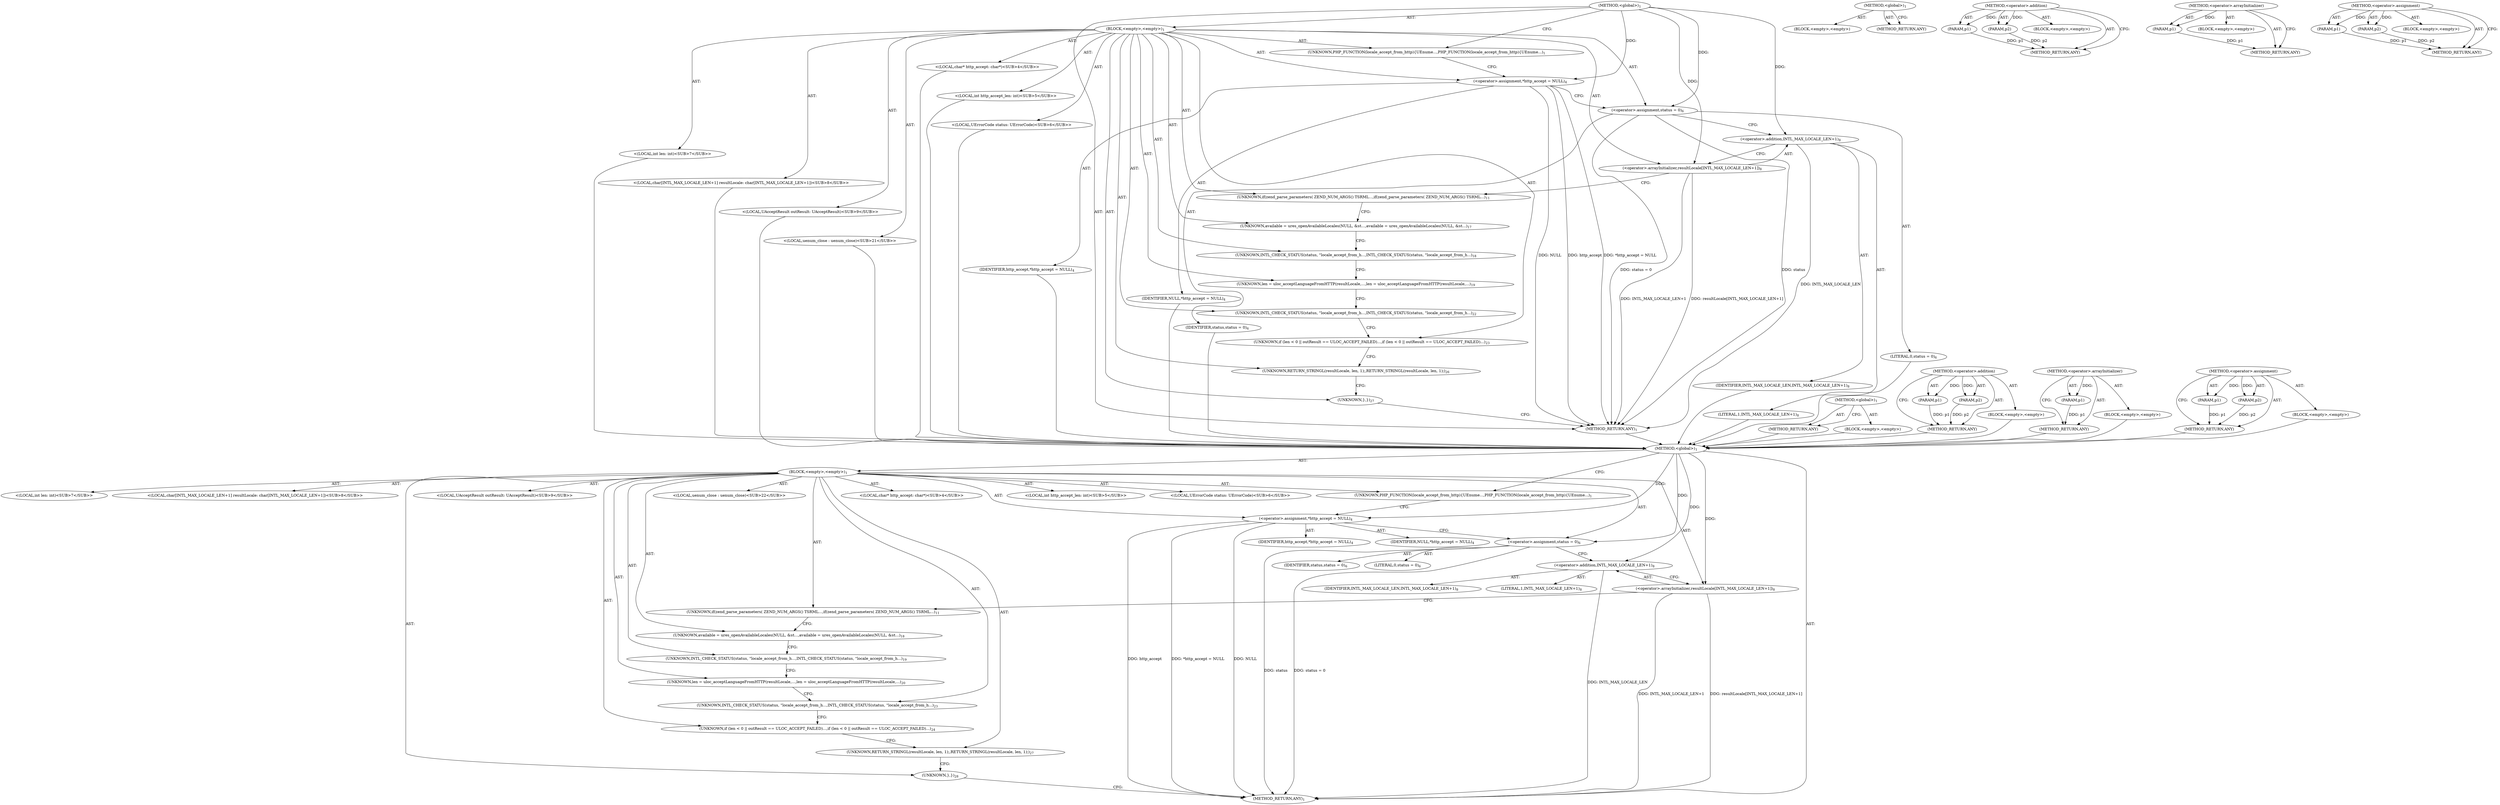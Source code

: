 digraph "&lt;operator&gt;.assignment" {
vulnerable_6 [label=<(METHOD,&lt;global&gt;)<SUB>1</SUB>>];
vulnerable_7 [label=<(BLOCK,&lt;empty&gt;,&lt;empty&gt;)<SUB>1</SUB>>];
vulnerable_8 [label=<(UNKNOWN,PHP_FUNCTION(locale_accept_from_http)
{
	UEnume...,PHP_FUNCTION(locale_accept_from_http)
{
	UEnume...)<SUB>1</SUB>>];
vulnerable_9 [label="<(LOCAL,char* http_accept: char*)<SUB>4</SUB>>"];
vulnerable_10 [label=<(&lt;operator&gt;.assignment,*http_accept = NULL)<SUB>4</SUB>>];
vulnerable_11 [label=<(IDENTIFIER,http_accept,*http_accept = NULL)<SUB>4</SUB>>];
vulnerable_12 [label=<(IDENTIFIER,NULL,*http_accept = NULL)<SUB>4</SUB>>];
vulnerable_13 [label="<(LOCAL,int http_accept_len: int)<SUB>5</SUB>>"];
vulnerable_14 [label="<(LOCAL,UErrorCode status: UErrorCode)<SUB>6</SUB>>"];
vulnerable_15 [label=<(&lt;operator&gt;.assignment,status = 0)<SUB>6</SUB>>];
vulnerable_16 [label=<(IDENTIFIER,status,status = 0)<SUB>6</SUB>>];
vulnerable_17 [label=<(LITERAL,0,status = 0)<SUB>6</SUB>>];
vulnerable_18 [label="<(LOCAL,int len: int)<SUB>7</SUB>>"];
vulnerable_19 [label="<(LOCAL,char[INTL_MAX_LOCALE_LEN+1] resultLocale: char[INTL_MAX_LOCALE_LEN+1])<SUB>8</SUB>>"];
vulnerable_20 [label=<(&lt;operator&gt;.arrayInitializer,resultLocale[INTL_MAX_LOCALE_LEN+1])<SUB>8</SUB>>];
vulnerable_21 [label=<(&lt;operator&gt;.addition,INTL_MAX_LOCALE_LEN+1)<SUB>8</SUB>>];
vulnerable_22 [label=<(IDENTIFIER,INTL_MAX_LOCALE_LEN,INTL_MAX_LOCALE_LEN+1)<SUB>8</SUB>>];
vulnerable_23 [label=<(LITERAL,1,INTL_MAX_LOCALE_LEN+1)<SUB>8</SUB>>];
vulnerable_24 [label="<(LOCAL,UAcceptResult outResult: UAcceptResult)<SUB>9</SUB>>"];
vulnerable_25 [label=<(UNKNOWN,if(zend_parse_parameters( ZEND_NUM_ARGS() TSRML...,if(zend_parse_parameters( ZEND_NUM_ARGS() TSRML...)<SUB>11</SUB>>];
vulnerable_26 [label=<(UNKNOWN,available = ures_openAvailableLocales(NULL, &amp;st...,available = ures_openAvailableLocales(NULL, &amp;st...)<SUB>17</SUB>>];
vulnerable_27 [label=<(UNKNOWN,INTL_CHECK_STATUS(status, &quot;locale_accept_from_h...,INTL_CHECK_STATUS(status, &quot;locale_accept_from_h...)<SUB>18</SUB>>];
vulnerable_28 [label=<(UNKNOWN,len = uloc_acceptLanguageFromHTTP(resultLocale,...,len = uloc_acceptLanguageFromHTTP(resultLocale,...)<SUB>19</SUB>>];
vulnerable_29 [label="<(LOCAL,uenum_close : uenum_close)<SUB>21</SUB>>"];
vulnerable_30 [label=<(UNKNOWN,INTL_CHECK_STATUS(status, &quot;locale_accept_from_h...,INTL_CHECK_STATUS(status, &quot;locale_accept_from_h...)<SUB>22</SUB>>];
vulnerable_31 [label=<(UNKNOWN,if (len &lt; 0 || outResult == ULOC_ACCEPT_FAILED)...,if (len &lt; 0 || outResult == ULOC_ACCEPT_FAILED)...)<SUB>23</SUB>>];
vulnerable_32 [label=<(UNKNOWN,RETURN_STRINGL(resultLocale, len, 1);,RETURN_STRINGL(resultLocale, len, 1);)<SUB>26</SUB>>];
vulnerable_33 [label=<(UNKNOWN,},})<SUB>27</SUB>>];
vulnerable_34 [label=<(METHOD_RETURN,ANY)<SUB>1</SUB>>];
vulnerable_51 [label=<(METHOD,&lt;global&gt;)<SUB>1</SUB>>];
vulnerable_52 [label=<(BLOCK,&lt;empty&gt;,&lt;empty&gt;)>];
vulnerable_53 [label=<(METHOD_RETURN,ANY)>];
vulnerable_66 [label=<(METHOD,&lt;operator&gt;.addition)>];
vulnerable_67 [label=<(PARAM,p1)>];
vulnerable_68 [label=<(PARAM,p2)>];
vulnerable_69 [label=<(BLOCK,&lt;empty&gt;,&lt;empty&gt;)>];
vulnerable_70 [label=<(METHOD_RETURN,ANY)>];
vulnerable_62 [label=<(METHOD,&lt;operator&gt;.arrayInitializer)>];
vulnerable_63 [label=<(PARAM,p1)>];
vulnerable_64 [label=<(BLOCK,&lt;empty&gt;,&lt;empty&gt;)>];
vulnerable_65 [label=<(METHOD_RETURN,ANY)>];
vulnerable_57 [label=<(METHOD,&lt;operator&gt;.assignment)>];
vulnerable_58 [label=<(PARAM,p1)>];
vulnerable_59 [label=<(PARAM,p2)>];
vulnerable_60 [label=<(BLOCK,&lt;empty&gt;,&lt;empty&gt;)>];
vulnerable_61 [label=<(METHOD_RETURN,ANY)>];
fixed_6 [label=<(METHOD,&lt;global&gt;)<SUB>1</SUB>>];
fixed_7 [label=<(BLOCK,&lt;empty&gt;,&lt;empty&gt;)<SUB>1</SUB>>];
fixed_8 [label=<(UNKNOWN,PHP_FUNCTION(locale_accept_from_http)
{
	UEnume...,PHP_FUNCTION(locale_accept_from_http)
{
	UEnume...)<SUB>1</SUB>>];
fixed_9 [label="<(LOCAL,char* http_accept: char*)<SUB>4</SUB>>"];
fixed_10 [label=<(&lt;operator&gt;.assignment,*http_accept = NULL)<SUB>4</SUB>>];
fixed_11 [label=<(IDENTIFIER,http_accept,*http_accept = NULL)<SUB>4</SUB>>];
fixed_12 [label=<(IDENTIFIER,NULL,*http_accept = NULL)<SUB>4</SUB>>];
fixed_13 [label="<(LOCAL,int http_accept_len: int)<SUB>5</SUB>>"];
fixed_14 [label="<(LOCAL,UErrorCode status: UErrorCode)<SUB>6</SUB>>"];
fixed_15 [label=<(&lt;operator&gt;.assignment,status = 0)<SUB>6</SUB>>];
fixed_16 [label=<(IDENTIFIER,status,status = 0)<SUB>6</SUB>>];
fixed_17 [label=<(LITERAL,0,status = 0)<SUB>6</SUB>>];
fixed_18 [label="<(LOCAL,int len: int)<SUB>7</SUB>>"];
fixed_19 [label="<(LOCAL,char[INTL_MAX_LOCALE_LEN+1] resultLocale: char[INTL_MAX_LOCALE_LEN+1])<SUB>8</SUB>>"];
fixed_20 [label=<(&lt;operator&gt;.arrayInitializer,resultLocale[INTL_MAX_LOCALE_LEN+1])<SUB>8</SUB>>];
fixed_21 [label=<(&lt;operator&gt;.addition,INTL_MAX_LOCALE_LEN+1)<SUB>8</SUB>>];
fixed_22 [label=<(IDENTIFIER,INTL_MAX_LOCALE_LEN,INTL_MAX_LOCALE_LEN+1)<SUB>8</SUB>>];
fixed_23 [label=<(LITERAL,1,INTL_MAX_LOCALE_LEN+1)<SUB>8</SUB>>];
fixed_24 [label="<(LOCAL,UAcceptResult outResult: UAcceptResult)<SUB>9</SUB>>"];
fixed_25 [label=<(UNKNOWN,if(zend_parse_parameters( ZEND_NUM_ARGS() TSRML...,if(zend_parse_parameters( ZEND_NUM_ARGS() TSRML...)<SUB>11</SUB>>];
fixed_26 [label=<(UNKNOWN,available = ures_openAvailableLocales(NULL, &amp;st...,available = ures_openAvailableLocales(NULL, &amp;st...)<SUB>18</SUB>>];
fixed_27 [label=<(UNKNOWN,INTL_CHECK_STATUS(status, &quot;locale_accept_from_h...,INTL_CHECK_STATUS(status, &quot;locale_accept_from_h...)<SUB>19</SUB>>];
fixed_28 [label=<(UNKNOWN,len = uloc_acceptLanguageFromHTTP(resultLocale,...,len = uloc_acceptLanguageFromHTTP(resultLocale,...)<SUB>20</SUB>>];
fixed_29 [label="<(LOCAL,uenum_close : uenum_close)<SUB>22</SUB>>"];
fixed_30 [label=<(UNKNOWN,INTL_CHECK_STATUS(status, &quot;locale_accept_from_h...,INTL_CHECK_STATUS(status, &quot;locale_accept_from_h...)<SUB>23</SUB>>];
fixed_31 [label=<(UNKNOWN,if (len &lt; 0 || outResult == ULOC_ACCEPT_FAILED)...,if (len &lt; 0 || outResult == ULOC_ACCEPT_FAILED)...)<SUB>24</SUB>>];
fixed_32 [label=<(UNKNOWN,RETURN_STRINGL(resultLocale, len, 1);,RETURN_STRINGL(resultLocale, len, 1);)<SUB>27</SUB>>];
fixed_33 [label=<(UNKNOWN,},})<SUB>28</SUB>>];
fixed_34 [label=<(METHOD_RETURN,ANY)<SUB>1</SUB>>];
fixed_51 [label=<(METHOD,&lt;global&gt;)<SUB>1</SUB>>];
fixed_52 [label=<(BLOCK,&lt;empty&gt;,&lt;empty&gt;)>];
fixed_53 [label=<(METHOD_RETURN,ANY)>];
fixed_66 [label=<(METHOD,&lt;operator&gt;.addition)>];
fixed_67 [label=<(PARAM,p1)>];
fixed_68 [label=<(PARAM,p2)>];
fixed_69 [label=<(BLOCK,&lt;empty&gt;,&lt;empty&gt;)>];
fixed_70 [label=<(METHOD_RETURN,ANY)>];
fixed_62 [label=<(METHOD,&lt;operator&gt;.arrayInitializer)>];
fixed_63 [label=<(PARAM,p1)>];
fixed_64 [label=<(BLOCK,&lt;empty&gt;,&lt;empty&gt;)>];
fixed_65 [label=<(METHOD_RETURN,ANY)>];
fixed_57 [label=<(METHOD,&lt;operator&gt;.assignment)>];
fixed_58 [label=<(PARAM,p1)>];
fixed_59 [label=<(PARAM,p2)>];
fixed_60 [label=<(BLOCK,&lt;empty&gt;,&lt;empty&gt;)>];
fixed_61 [label=<(METHOD_RETURN,ANY)>];
vulnerable_6 -> vulnerable_7  [key=0, label="AST: "];
vulnerable_6 -> vulnerable_34  [key=0, label="AST: "];
vulnerable_6 -> vulnerable_8  [key=0, label="CFG: "];
vulnerable_6 -> vulnerable_10  [key=0, label="DDG: "];
vulnerable_6 -> vulnerable_15  [key=0, label="DDG: "];
vulnerable_6 -> vulnerable_20  [key=0, label="DDG: "];
vulnerable_6 -> vulnerable_21  [key=0, label="DDG: "];
vulnerable_7 -> vulnerable_8  [key=0, label="AST: "];
vulnerable_7 -> vulnerable_9  [key=0, label="AST: "];
vulnerable_7 -> vulnerable_10  [key=0, label="AST: "];
vulnerable_7 -> vulnerable_13  [key=0, label="AST: "];
vulnerable_7 -> vulnerable_14  [key=0, label="AST: "];
vulnerable_7 -> vulnerable_15  [key=0, label="AST: "];
vulnerable_7 -> vulnerable_18  [key=0, label="AST: "];
vulnerable_7 -> vulnerable_19  [key=0, label="AST: "];
vulnerable_7 -> vulnerable_20  [key=0, label="AST: "];
vulnerable_7 -> vulnerable_24  [key=0, label="AST: "];
vulnerable_7 -> vulnerable_25  [key=0, label="AST: "];
vulnerable_7 -> vulnerable_26  [key=0, label="AST: "];
vulnerable_7 -> vulnerable_27  [key=0, label="AST: "];
vulnerable_7 -> vulnerable_28  [key=0, label="AST: "];
vulnerable_7 -> vulnerable_29  [key=0, label="AST: "];
vulnerable_7 -> vulnerable_30  [key=0, label="AST: "];
vulnerable_7 -> vulnerable_31  [key=0, label="AST: "];
vulnerable_7 -> vulnerable_32  [key=0, label="AST: "];
vulnerable_7 -> vulnerable_33  [key=0, label="AST: "];
vulnerable_8 -> vulnerable_10  [key=0, label="CFG: "];
vulnerable_9 -> fixed_6  [key=0];
vulnerable_10 -> vulnerable_11  [key=0, label="AST: "];
vulnerable_10 -> vulnerable_12  [key=0, label="AST: "];
vulnerable_10 -> vulnerable_15  [key=0, label="CFG: "];
vulnerable_10 -> vulnerable_34  [key=0, label="DDG: http_accept"];
vulnerable_10 -> vulnerable_34  [key=1, label="DDG: *http_accept = NULL"];
vulnerable_10 -> vulnerable_34  [key=2, label="DDG: NULL"];
vulnerable_11 -> fixed_6  [key=0];
vulnerable_12 -> fixed_6  [key=0];
vulnerable_13 -> fixed_6  [key=0];
vulnerable_14 -> fixed_6  [key=0];
vulnerable_15 -> vulnerable_16  [key=0, label="AST: "];
vulnerable_15 -> vulnerable_17  [key=0, label="AST: "];
vulnerable_15 -> vulnerable_21  [key=0, label="CFG: "];
vulnerable_15 -> vulnerable_34  [key=0, label="DDG: status"];
vulnerable_15 -> vulnerable_34  [key=1, label="DDG: status = 0"];
vulnerable_16 -> fixed_6  [key=0];
vulnerable_17 -> fixed_6  [key=0];
vulnerable_18 -> fixed_6  [key=0];
vulnerable_19 -> fixed_6  [key=0];
vulnerable_20 -> vulnerable_21  [key=0, label="AST: "];
vulnerable_20 -> vulnerable_25  [key=0, label="CFG: "];
vulnerable_20 -> vulnerable_34  [key=0, label="DDG: INTL_MAX_LOCALE_LEN+1"];
vulnerable_20 -> vulnerable_34  [key=1, label="DDG: resultLocale[INTL_MAX_LOCALE_LEN+1]"];
vulnerable_21 -> vulnerable_22  [key=0, label="AST: "];
vulnerable_21 -> vulnerable_23  [key=0, label="AST: "];
vulnerable_21 -> vulnerable_20  [key=0, label="CFG: "];
vulnerable_21 -> vulnerable_34  [key=0, label="DDG: INTL_MAX_LOCALE_LEN"];
vulnerable_22 -> fixed_6  [key=0];
vulnerable_23 -> fixed_6  [key=0];
vulnerable_24 -> fixed_6  [key=0];
vulnerable_25 -> vulnerable_26  [key=0, label="CFG: "];
vulnerable_26 -> vulnerable_27  [key=0, label="CFG: "];
vulnerable_27 -> vulnerable_28  [key=0, label="CFG: "];
vulnerable_28 -> vulnerable_30  [key=0, label="CFG: "];
vulnerable_29 -> fixed_6  [key=0];
vulnerable_30 -> vulnerable_31  [key=0, label="CFG: "];
vulnerable_31 -> vulnerable_32  [key=0, label="CFG: "];
vulnerable_32 -> vulnerable_33  [key=0, label="CFG: "];
vulnerable_33 -> vulnerable_34  [key=0, label="CFG: "];
vulnerable_34 -> fixed_6  [key=0];
vulnerable_51 -> vulnerable_52  [key=0, label="AST: "];
vulnerable_51 -> vulnerable_53  [key=0, label="AST: "];
vulnerable_51 -> vulnerable_53  [key=1, label="CFG: "];
vulnerable_52 -> fixed_6  [key=0];
vulnerable_53 -> fixed_6  [key=0];
vulnerable_66 -> vulnerable_67  [key=0, label="AST: "];
vulnerable_66 -> vulnerable_67  [key=1, label="DDG: "];
vulnerable_66 -> vulnerable_69  [key=0, label="AST: "];
vulnerable_66 -> vulnerable_68  [key=0, label="AST: "];
vulnerable_66 -> vulnerable_68  [key=1, label="DDG: "];
vulnerable_66 -> vulnerable_70  [key=0, label="AST: "];
vulnerable_66 -> vulnerable_70  [key=1, label="CFG: "];
vulnerable_67 -> vulnerable_70  [key=0, label="DDG: p1"];
vulnerable_68 -> vulnerable_70  [key=0, label="DDG: p2"];
vulnerable_69 -> fixed_6  [key=0];
vulnerable_70 -> fixed_6  [key=0];
vulnerable_62 -> vulnerable_63  [key=0, label="AST: "];
vulnerable_62 -> vulnerable_63  [key=1, label="DDG: "];
vulnerable_62 -> vulnerable_64  [key=0, label="AST: "];
vulnerable_62 -> vulnerable_65  [key=0, label="AST: "];
vulnerable_62 -> vulnerable_65  [key=1, label="CFG: "];
vulnerable_63 -> vulnerable_65  [key=0, label="DDG: p1"];
vulnerable_64 -> fixed_6  [key=0];
vulnerable_65 -> fixed_6  [key=0];
vulnerable_57 -> vulnerable_58  [key=0, label="AST: "];
vulnerable_57 -> vulnerable_58  [key=1, label="DDG: "];
vulnerable_57 -> vulnerable_60  [key=0, label="AST: "];
vulnerable_57 -> vulnerable_59  [key=0, label="AST: "];
vulnerable_57 -> vulnerable_59  [key=1, label="DDG: "];
vulnerable_57 -> vulnerable_61  [key=0, label="AST: "];
vulnerable_57 -> vulnerable_61  [key=1, label="CFG: "];
vulnerable_58 -> vulnerable_61  [key=0, label="DDG: p1"];
vulnerable_59 -> vulnerable_61  [key=0, label="DDG: p2"];
vulnerable_60 -> fixed_6  [key=0];
vulnerable_61 -> fixed_6  [key=0];
fixed_6 -> fixed_7  [key=0, label="AST: "];
fixed_6 -> fixed_34  [key=0, label="AST: "];
fixed_6 -> fixed_8  [key=0, label="CFG: "];
fixed_6 -> fixed_10  [key=0, label="DDG: "];
fixed_6 -> fixed_15  [key=0, label="DDG: "];
fixed_6 -> fixed_20  [key=0, label="DDG: "];
fixed_6 -> fixed_21  [key=0, label="DDG: "];
fixed_7 -> fixed_8  [key=0, label="AST: "];
fixed_7 -> fixed_9  [key=0, label="AST: "];
fixed_7 -> fixed_10  [key=0, label="AST: "];
fixed_7 -> fixed_13  [key=0, label="AST: "];
fixed_7 -> fixed_14  [key=0, label="AST: "];
fixed_7 -> fixed_15  [key=0, label="AST: "];
fixed_7 -> fixed_18  [key=0, label="AST: "];
fixed_7 -> fixed_19  [key=0, label="AST: "];
fixed_7 -> fixed_20  [key=0, label="AST: "];
fixed_7 -> fixed_24  [key=0, label="AST: "];
fixed_7 -> fixed_25  [key=0, label="AST: "];
fixed_7 -> fixed_26  [key=0, label="AST: "];
fixed_7 -> fixed_27  [key=0, label="AST: "];
fixed_7 -> fixed_28  [key=0, label="AST: "];
fixed_7 -> fixed_29  [key=0, label="AST: "];
fixed_7 -> fixed_30  [key=0, label="AST: "];
fixed_7 -> fixed_31  [key=0, label="AST: "];
fixed_7 -> fixed_32  [key=0, label="AST: "];
fixed_7 -> fixed_33  [key=0, label="AST: "];
fixed_8 -> fixed_10  [key=0, label="CFG: "];
fixed_10 -> fixed_11  [key=0, label="AST: "];
fixed_10 -> fixed_12  [key=0, label="AST: "];
fixed_10 -> fixed_15  [key=0, label="CFG: "];
fixed_10 -> fixed_34  [key=0, label="DDG: http_accept"];
fixed_10 -> fixed_34  [key=1, label="DDG: *http_accept = NULL"];
fixed_10 -> fixed_34  [key=2, label="DDG: NULL"];
fixed_15 -> fixed_16  [key=0, label="AST: "];
fixed_15 -> fixed_17  [key=0, label="AST: "];
fixed_15 -> fixed_21  [key=0, label="CFG: "];
fixed_15 -> fixed_34  [key=0, label="DDG: status"];
fixed_15 -> fixed_34  [key=1, label="DDG: status = 0"];
fixed_20 -> fixed_21  [key=0, label="AST: "];
fixed_20 -> fixed_25  [key=0, label="CFG: "];
fixed_20 -> fixed_34  [key=0, label="DDG: INTL_MAX_LOCALE_LEN+1"];
fixed_20 -> fixed_34  [key=1, label="DDG: resultLocale[INTL_MAX_LOCALE_LEN+1]"];
fixed_21 -> fixed_22  [key=0, label="AST: "];
fixed_21 -> fixed_23  [key=0, label="AST: "];
fixed_21 -> fixed_20  [key=0, label="CFG: "];
fixed_21 -> fixed_34  [key=0, label="DDG: INTL_MAX_LOCALE_LEN"];
fixed_25 -> fixed_26  [key=0, label="CFG: "];
fixed_26 -> fixed_27  [key=0, label="CFG: "];
fixed_27 -> fixed_28  [key=0, label="CFG: "];
fixed_28 -> fixed_30  [key=0, label="CFG: "];
fixed_30 -> fixed_31  [key=0, label="CFG: "];
fixed_31 -> fixed_32  [key=0, label="CFG: "];
fixed_32 -> fixed_33  [key=0, label="CFG: "];
fixed_33 -> fixed_34  [key=0, label="CFG: "];
fixed_51 -> fixed_52  [key=0, label="AST: "];
fixed_51 -> fixed_53  [key=0, label="AST: "];
fixed_51 -> fixed_53  [key=1, label="CFG: "];
fixed_66 -> fixed_67  [key=0, label="AST: "];
fixed_66 -> fixed_67  [key=1, label="DDG: "];
fixed_66 -> fixed_69  [key=0, label="AST: "];
fixed_66 -> fixed_68  [key=0, label="AST: "];
fixed_66 -> fixed_68  [key=1, label="DDG: "];
fixed_66 -> fixed_70  [key=0, label="AST: "];
fixed_66 -> fixed_70  [key=1, label="CFG: "];
fixed_67 -> fixed_70  [key=0, label="DDG: p1"];
fixed_68 -> fixed_70  [key=0, label="DDG: p2"];
fixed_62 -> fixed_63  [key=0, label="AST: "];
fixed_62 -> fixed_63  [key=1, label="DDG: "];
fixed_62 -> fixed_64  [key=0, label="AST: "];
fixed_62 -> fixed_65  [key=0, label="AST: "];
fixed_62 -> fixed_65  [key=1, label="CFG: "];
fixed_63 -> fixed_65  [key=0, label="DDG: p1"];
fixed_57 -> fixed_58  [key=0, label="AST: "];
fixed_57 -> fixed_58  [key=1, label="DDG: "];
fixed_57 -> fixed_60  [key=0, label="AST: "];
fixed_57 -> fixed_59  [key=0, label="AST: "];
fixed_57 -> fixed_59  [key=1, label="DDG: "];
fixed_57 -> fixed_61  [key=0, label="AST: "];
fixed_57 -> fixed_61  [key=1, label="CFG: "];
fixed_58 -> fixed_61  [key=0, label="DDG: p1"];
fixed_59 -> fixed_61  [key=0, label="DDG: p2"];
}
